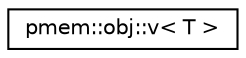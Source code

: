 digraph "Graphical Class Hierarchy"
{
  edge [fontname="Helvetica",fontsize="10",labelfontname="Helvetica",labelfontsize="10"];
  node [fontname="Helvetica",fontsize="10",shape=record];
  rankdir="LR";
  Node1 [label="pmem::obj::v\< T \>",height=0.2,width=0.4,color="black", fillcolor="white", style="filled",URL="$classpmem_1_1obj_1_1v.html",tooltip="Volatile resides on pmem class. "];
}
